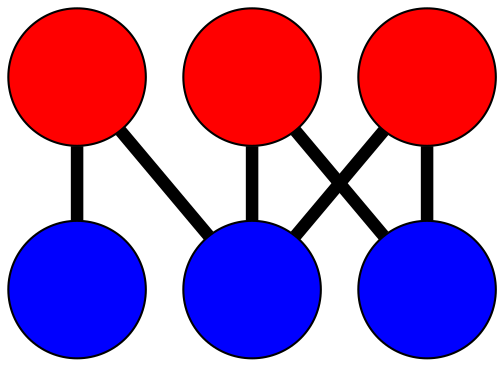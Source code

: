 graph G {
	graph [bb="-192.71,-124.03,158.56,124.8",
		overlap=false,
		sep=0.0,
		splines=true
	];
	node [color=black,
		fixedsize=true,
		fontname="Latin Modern Math",
		fontsize=42,
		height=.92,
		label="\N",
		penwidth=1,
		shape=circle,
		width=.92
	];
	edge [color=black,
		penwidth=6,
		style=bold
	];
	0	 [fillcolor=red,
		height=0.91667,
		label="",
		pos="-85.702,41.337",
		style=filled,
		width=0.91667];
	3	 [fillcolor=blue,
		height=0.91667,
		label="",
		pos="-159.71,91.8",
		style=filled,
		width=0.91667];
	0 -- 3	 [pos="-113.26,60.128 -119.51,64.387 -126.14,68.909 -132.38,73.162"];
	5	 [fillcolor=blue,
		height=0.91667,
		label="",
		pos="-3.0196,-0.094575",
		style=filled,
		width=0.91667];
	0 -- 5	 [pos="-55.852,26.38 -48.266,22.578 -40.119,18.496 -32.549,14.702"];
	1	 [fillcolor=red,
		height=0.91667,
		label="",
		pos="91.273,24.384",
		style=filled,
		width=0.91667];
	4	 [fillcolor=blue,
		height=0.91667,
		label="",
		pos="125.56,-66.402",
		style=filled,
		width=0.91667];
	1 -- 4	 [pos="102.98,-6.6054 106.47,-15.851 110.3,-25.987 113.79,-35.244"];
	1 -- 5	 [pos="59.087,16.028 49.377,13.508 38.722,10.742 29.022,8.2234"];
	2	 [fillcolor=red,
		height=0.91667,
		label="",
		pos="31.597,-91.025",
		style=filled,
		width=0.91667];
	2 -- 4	 [pos="63.671,-82.62 73.347,-80.084 83.965,-77.302 93.631,-74.769"];
	2 -- 5	 [pos="19.78,-59.986 16.216,-50.623 12.304,-40.348 8.7433,-30.994"];
}
